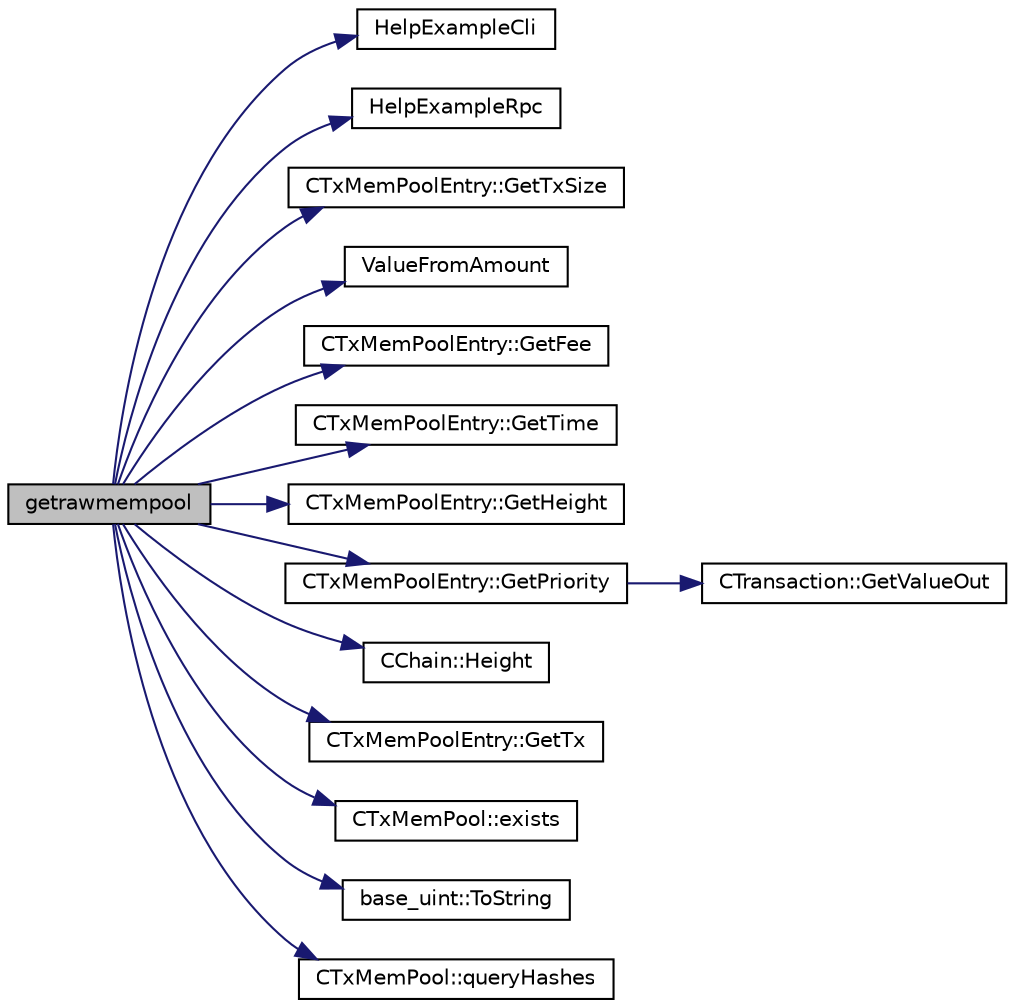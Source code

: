 digraph "getrawmempool"
{
  edge [fontname="Helvetica",fontsize="10",labelfontname="Helvetica",labelfontsize="10"];
  node [fontname="Helvetica",fontsize="10",shape=record];
  rankdir="LR";
  Node146 [label="getrawmempool",height=0.2,width=0.4,color="black", fillcolor="grey75", style="filled", fontcolor="black"];
  Node146 -> Node147 [color="midnightblue",fontsize="10",style="solid",fontname="Helvetica"];
  Node147 [label="HelpExampleCli",height=0.2,width=0.4,color="black", fillcolor="white", style="filled",URL="$rpcserver_8cpp.html#ac01ac6eab5467567ed0da106814e04ec"];
  Node146 -> Node148 [color="midnightblue",fontsize="10",style="solid",fontname="Helvetica"];
  Node148 [label="HelpExampleRpc",height=0.2,width=0.4,color="black", fillcolor="white", style="filled",URL="$rpcserver_8cpp.html#a06ea60e24e5a1053a14a11b1009bf9ef"];
  Node146 -> Node149 [color="midnightblue",fontsize="10",style="solid",fontname="Helvetica"];
  Node149 [label="CTxMemPoolEntry::GetTxSize",height=0.2,width=0.4,color="black", fillcolor="white", style="filled",URL="$class_c_tx_mem_pool_entry.html#a89325fcaa8efbd1d6fe68c39d7d676b0"];
  Node146 -> Node150 [color="midnightblue",fontsize="10",style="solid",fontname="Helvetica"];
  Node150 [label="ValueFromAmount",height=0.2,width=0.4,color="black", fillcolor="white", style="filled",URL="$rpcserver_8cpp.html#a0655c28ea826ddeb21e8079b6a0beb9e"];
  Node146 -> Node151 [color="midnightblue",fontsize="10",style="solid",fontname="Helvetica"];
  Node151 [label="CTxMemPoolEntry::GetFee",height=0.2,width=0.4,color="black", fillcolor="white", style="filled",URL="$class_c_tx_mem_pool_entry.html#addd42d65919922f8d864c702aa9a7cfb"];
  Node146 -> Node152 [color="midnightblue",fontsize="10",style="solid",fontname="Helvetica"];
  Node152 [label="CTxMemPoolEntry::GetTime",height=0.2,width=0.4,color="black", fillcolor="white", style="filled",URL="$class_c_tx_mem_pool_entry.html#a9da5719dfd04508342009bea9c752160"];
  Node146 -> Node153 [color="midnightblue",fontsize="10",style="solid",fontname="Helvetica"];
  Node153 [label="CTxMemPoolEntry::GetHeight",height=0.2,width=0.4,color="black", fillcolor="white", style="filled",URL="$class_c_tx_mem_pool_entry.html#a319f8093929fc5b6c3c66ba53ac172b5"];
  Node146 -> Node154 [color="midnightblue",fontsize="10",style="solid",fontname="Helvetica"];
  Node154 [label="CTxMemPoolEntry::GetPriority",height=0.2,width=0.4,color="black", fillcolor="white", style="filled",URL="$class_c_tx_mem_pool_entry.html#a189d5dbafa6e955524692c0743dc0e0b"];
  Node154 -> Node155 [color="midnightblue",fontsize="10",style="solid",fontname="Helvetica"];
  Node155 [label="CTransaction::GetValueOut",height=0.2,width=0.4,color="black", fillcolor="white", style="filled",URL="$class_c_transaction.html#aa4ce691dbb2ce32838d94d15801f6644"];
  Node146 -> Node156 [color="midnightblue",fontsize="10",style="solid",fontname="Helvetica"];
  Node156 [label="CChain::Height",height=0.2,width=0.4,color="black", fillcolor="white", style="filled",URL="$class_c_chain.html#ad4758bc8872ce065a9579f77c3171d40",tooltip="Return the maximal height in the chain. "];
  Node146 -> Node157 [color="midnightblue",fontsize="10",style="solid",fontname="Helvetica"];
  Node157 [label="CTxMemPoolEntry::GetTx",height=0.2,width=0.4,color="black", fillcolor="white", style="filled",URL="$class_c_tx_mem_pool_entry.html#a2deed4202061edf8b040a3f554417c20"];
  Node146 -> Node158 [color="midnightblue",fontsize="10",style="solid",fontname="Helvetica"];
  Node158 [label="CTxMemPool::exists",height=0.2,width=0.4,color="black", fillcolor="white", style="filled",URL="$class_c_tx_mem_pool.html#adba06e79be4a1a092dd2db8290733be7"];
  Node146 -> Node159 [color="midnightblue",fontsize="10",style="solid",fontname="Helvetica"];
  Node159 [label="base_uint::ToString",height=0.2,width=0.4,color="black", fillcolor="white", style="filled",URL="$classbase__uint.html#acccba4d9d51a0c36261718ca0cbb293b"];
  Node146 -> Node160 [color="midnightblue",fontsize="10",style="solid",fontname="Helvetica"];
  Node160 [label="CTxMemPool::queryHashes",height=0.2,width=0.4,color="black", fillcolor="white", style="filled",URL="$class_c_tx_mem_pool.html#a42fa7d41a45562d02e356f2e7708bb02"];
}
